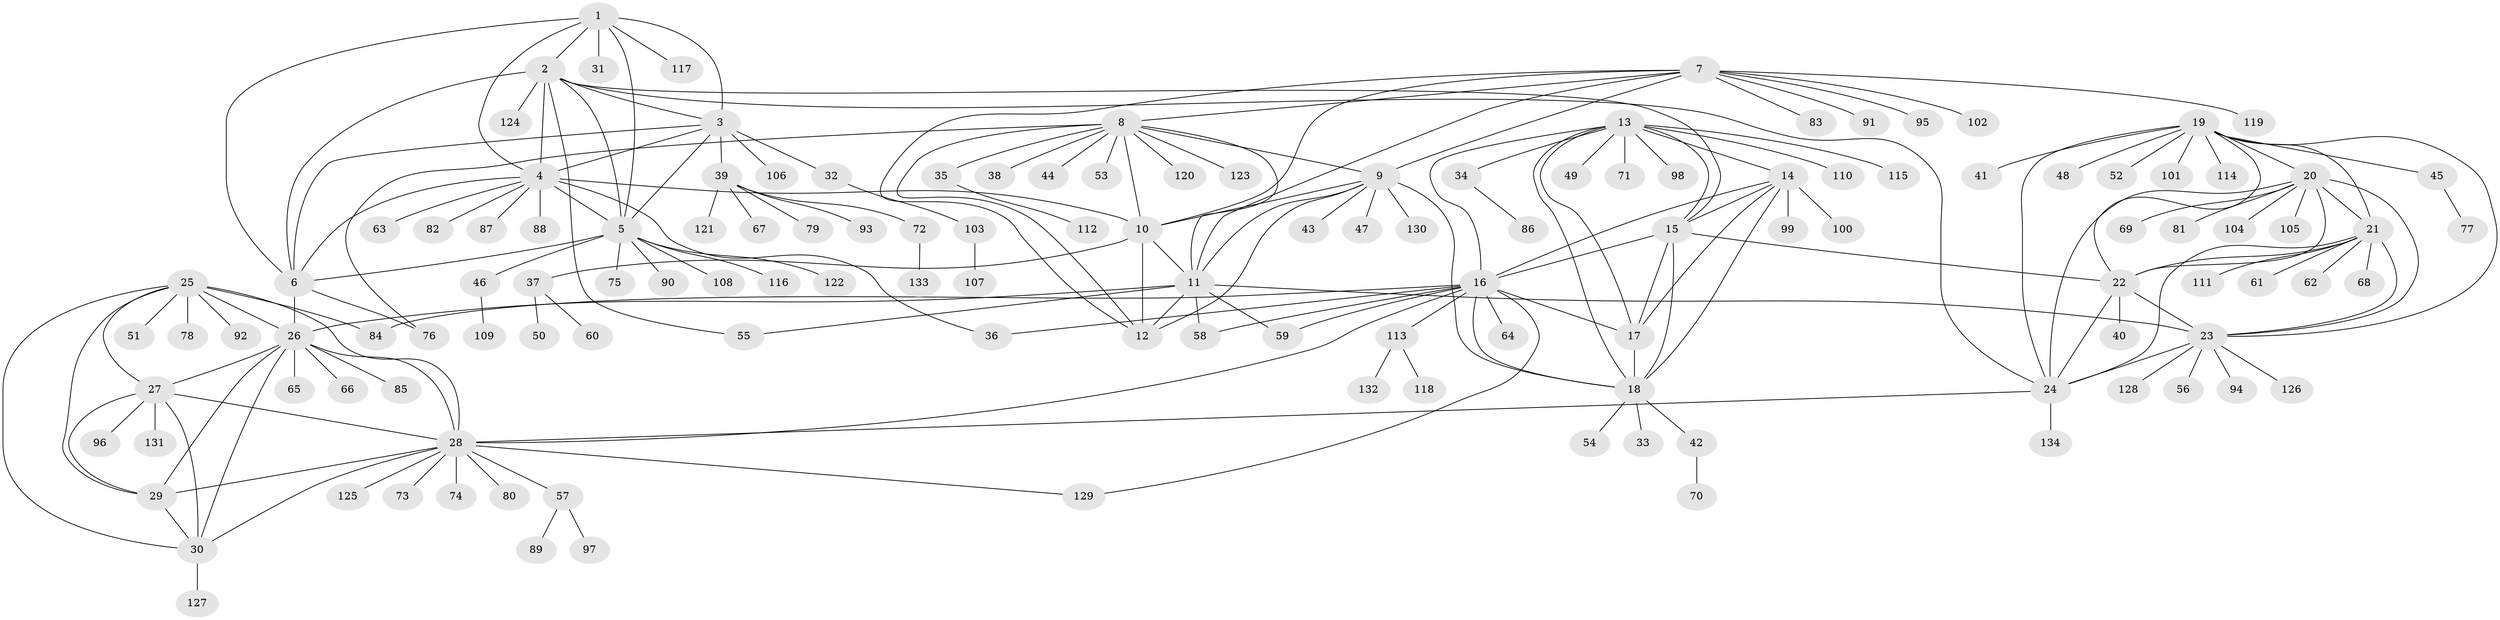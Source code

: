 // coarse degree distribution, {5: 0.02727272727272727, 14: 0.00909090909090909, 7: 0.06363636363636363, 9: 0.01818181818181818, 6: 0.045454545454545456, 8: 0.01818181818181818, 11: 0.01818181818181818, 15: 0.00909090909090909, 17: 0.00909090909090909, 4: 0.00909090909090909, 1: 0.6636363636363637, 2: 0.1, 3: 0.00909090909090909}
// Generated by graph-tools (version 1.1) at 2025/52/02/27/25 19:52:20]
// undirected, 134 vertices, 196 edges
graph export_dot {
graph [start="1"]
  node [color=gray90,style=filled];
  1;
  2;
  3;
  4;
  5;
  6;
  7;
  8;
  9;
  10;
  11;
  12;
  13;
  14;
  15;
  16;
  17;
  18;
  19;
  20;
  21;
  22;
  23;
  24;
  25;
  26;
  27;
  28;
  29;
  30;
  31;
  32;
  33;
  34;
  35;
  36;
  37;
  38;
  39;
  40;
  41;
  42;
  43;
  44;
  45;
  46;
  47;
  48;
  49;
  50;
  51;
  52;
  53;
  54;
  55;
  56;
  57;
  58;
  59;
  60;
  61;
  62;
  63;
  64;
  65;
  66;
  67;
  68;
  69;
  70;
  71;
  72;
  73;
  74;
  75;
  76;
  77;
  78;
  79;
  80;
  81;
  82;
  83;
  84;
  85;
  86;
  87;
  88;
  89;
  90;
  91;
  92;
  93;
  94;
  95;
  96;
  97;
  98;
  99;
  100;
  101;
  102;
  103;
  104;
  105;
  106;
  107;
  108;
  109;
  110;
  111;
  112;
  113;
  114;
  115;
  116;
  117;
  118;
  119;
  120;
  121;
  122;
  123;
  124;
  125;
  126;
  127;
  128;
  129;
  130;
  131;
  132;
  133;
  134;
  1 -- 2;
  1 -- 3;
  1 -- 4;
  1 -- 5;
  1 -- 6;
  1 -- 31;
  1 -- 117;
  2 -- 3;
  2 -- 4;
  2 -- 5;
  2 -- 6;
  2 -- 15;
  2 -- 24;
  2 -- 55;
  2 -- 124;
  3 -- 4;
  3 -- 5;
  3 -- 6;
  3 -- 32;
  3 -- 39;
  3 -- 106;
  4 -- 5;
  4 -- 6;
  4 -- 10;
  4 -- 36;
  4 -- 63;
  4 -- 82;
  4 -- 87;
  4 -- 88;
  5 -- 6;
  5 -- 46;
  5 -- 75;
  5 -- 90;
  5 -- 108;
  5 -- 116;
  5 -- 122;
  6 -- 26;
  6 -- 76;
  7 -- 8;
  7 -- 9;
  7 -- 10;
  7 -- 11;
  7 -- 12;
  7 -- 83;
  7 -- 91;
  7 -- 95;
  7 -- 102;
  7 -- 119;
  8 -- 9;
  8 -- 10;
  8 -- 11;
  8 -- 12;
  8 -- 35;
  8 -- 38;
  8 -- 44;
  8 -- 53;
  8 -- 76;
  8 -- 120;
  8 -- 123;
  9 -- 10;
  9 -- 11;
  9 -- 12;
  9 -- 18;
  9 -- 43;
  9 -- 47;
  9 -- 130;
  10 -- 11;
  10 -- 12;
  10 -- 37;
  11 -- 12;
  11 -- 23;
  11 -- 26;
  11 -- 55;
  11 -- 58;
  11 -- 59;
  13 -- 14;
  13 -- 15;
  13 -- 16;
  13 -- 17;
  13 -- 18;
  13 -- 34;
  13 -- 49;
  13 -- 71;
  13 -- 98;
  13 -- 110;
  13 -- 115;
  14 -- 15;
  14 -- 16;
  14 -- 17;
  14 -- 18;
  14 -- 99;
  14 -- 100;
  15 -- 16;
  15 -- 17;
  15 -- 18;
  15 -- 22;
  16 -- 17;
  16 -- 18;
  16 -- 28;
  16 -- 36;
  16 -- 58;
  16 -- 59;
  16 -- 64;
  16 -- 84;
  16 -- 113;
  16 -- 129;
  17 -- 18;
  18 -- 33;
  18 -- 42;
  18 -- 54;
  19 -- 20;
  19 -- 21;
  19 -- 22;
  19 -- 23;
  19 -- 24;
  19 -- 41;
  19 -- 45;
  19 -- 48;
  19 -- 52;
  19 -- 101;
  19 -- 114;
  20 -- 21;
  20 -- 22;
  20 -- 23;
  20 -- 24;
  20 -- 69;
  20 -- 81;
  20 -- 104;
  20 -- 105;
  21 -- 22;
  21 -- 23;
  21 -- 24;
  21 -- 61;
  21 -- 62;
  21 -- 68;
  21 -- 111;
  22 -- 23;
  22 -- 24;
  22 -- 40;
  23 -- 24;
  23 -- 56;
  23 -- 94;
  23 -- 126;
  23 -- 128;
  24 -- 28;
  24 -- 134;
  25 -- 26;
  25 -- 27;
  25 -- 28;
  25 -- 29;
  25 -- 30;
  25 -- 51;
  25 -- 78;
  25 -- 84;
  25 -- 92;
  26 -- 27;
  26 -- 28;
  26 -- 29;
  26 -- 30;
  26 -- 65;
  26 -- 66;
  26 -- 85;
  27 -- 28;
  27 -- 29;
  27 -- 30;
  27 -- 96;
  27 -- 131;
  28 -- 29;
  28 -- 30;
  28 -- 57;
  28 -- 73;
  28 -- 74;
  28 -- 80;
  28 -- 125;
  28 -- 129;
  29 -- 30;
  30 -- 127;
  32 -- 103;
  34 -- 86;
  35 -- 112;
  37 -- 50;
  37 -- 60;
  39 -- 67;
  39 -- 72;
  39 -- 79;
  39 -- 93;
  39 -- 121;
  42 -- 70;
  45 -- 77;
  46 -- 109;
  57 -- 89;
  57 -- 97;
  72 -- 133;
  103 -- 107;
  113 -- 118;
  113 -- 132;
}
